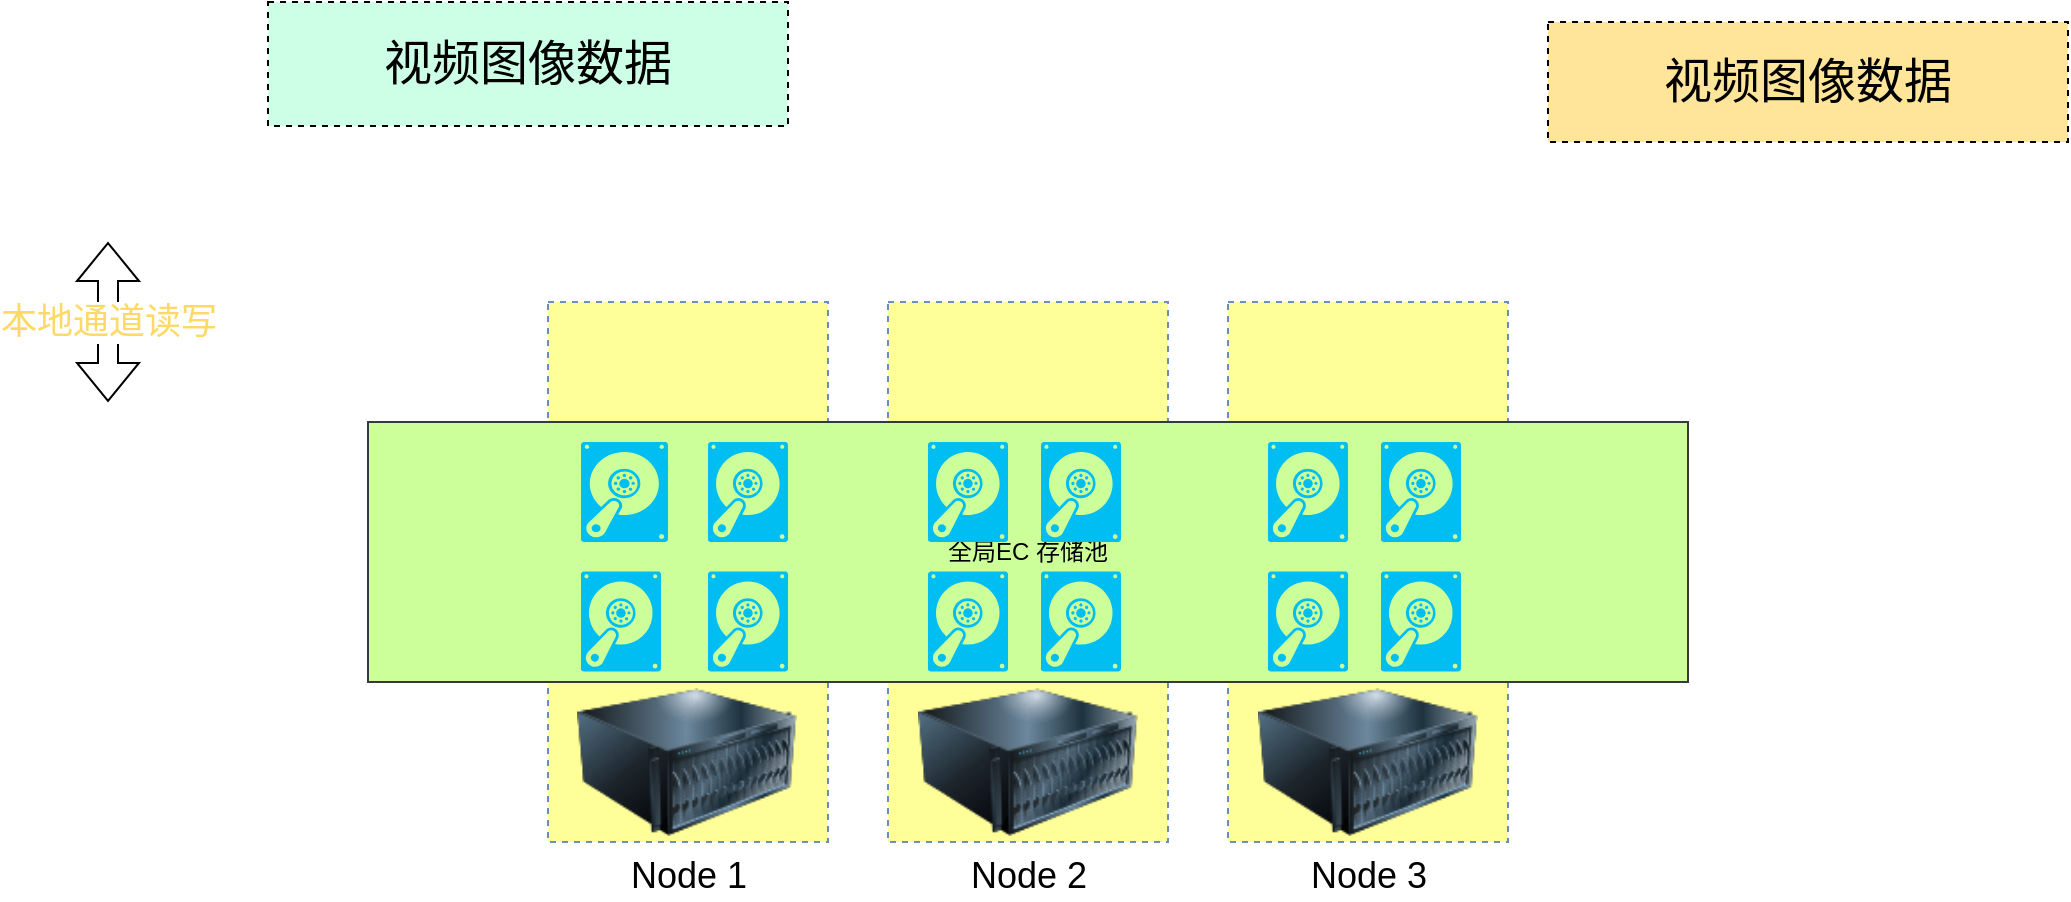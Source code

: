 <mxfile version="16.6.1" type="github">
  <diagram name="Page-1" id="12e1b939-464a-85fe-373e-61e167be1490">
    <mxGraphModel dx="1483" dy="-410" grid="1" gridSize="10" guides="1" tooltips="1" connect="1" arrows="1" fold="1" page="1" pageScale="1.5" pageWidth="1169" pageHeight="826" background="none" math="0" shadow="0">
      <root>
        <mxCell id="0" />
        <mxCell id="1" parent="0" />
        <mxCell id="G_LGBWY3P7igez-pF-BB-33" value="" style="rounded=0;whiteSpace=wrap;html=1;dashed=1;fillColor=#FFFF99;strokeColor=#6c8ebf;" parent="1" vertex="1">
          <mxGeometry x="740" y="1790" width="140" height="270" as="geometry" />
        </mxCell>
        <mxCell id="G_LGBWY3P7igez-pF-BB-2" value="" style="rounded=0;whiteSpace=wrap;html=1;dashed=1;fillColor=#FFFF99;strokeColor=#6c8ebf;" parent="1" vertex="1">
          <mxGeometry x="570" y="1790" width="140" height="270" as="geometry" />
        </mxCell>
        <mxCell id="G_LGBWY3P7igez-pF-BB-3" value="" style="rounded=0;whiteSpace=wrap;html=1;dashed=1;fillColor=#FFFF99;strokeColor=#6c8ebf;" parent="1" vertex="1">
          <mxGeometry x="400" y="1790" width="140" height="270" as="geometry" />
        </mxCell>
        <mxCell id="G_LGBWY3P7igez-pF-BB-1" value="全局EC&amp;nbsp;存储池" style="rounded=0;whiteSpace=wrap;html=1;fillColor=#CCFF99;strokeColor=#36393d;" parent="1" vertex="1">
          <mxGeometry x="310" y="1850" width="660" height="130" as="geometry" />
        </mxCell>
        <mxCell id="G_LGBWY3P7igez-pF-BB-5" value="" style="verticalLabelPosition=bottom;html=1;verticalAlign=top;align=center;strokeColor=none;fillColor=#00BEF2;shape=mxgraph.azure.vhd;pointerEvents=1;" parent="1" vertex="1">
          <mxGeometry x="416.5" y="1860" width="43.5" height="50" as="geometry" />
        </mxCell>
        <mxCell id="G_LGBWY3P7igez-pF-BB-6" value="" style="verticalLabelPosition=bottom;html=1;verticalAlign=top;align=center;strokeColor=none;fillColor=#00BEF2;shape=mxgraph.azure.vhd;pointerEvents=1;" parent="1" vertex="1">
          <mxGeometry x="480" y="1860" width="40" height="50" as="geometry" />
        </mxCell>
        <mxCell id="G_LGBWY3P7igez-pF-BB-9" value="" style="verticalLabelPosition=bottom;html=1;verticalAlign=top;align=center;strokeColor=none;fillColor=#00BEF2;shape=mxgraph.azure.vhd;pointerEvents=1;" parent="1" vertex="1">
          <mxGeometry x="416.5" y="1924.75" width="40" height="50" as="geometry" />
        </mxCell>
        <mxCell id="G_LGBWY3P7igez-pF-BB-10" value="" style="verticalLabelPosition=bottom;html=1;verticalAlign=top;align=center;strokeColor=none;fillColor=#00BEF2;shape=mxgraph.azure.vhd;pointerEvents=1;" parent="1" vertex="1">
          <mxGeometry x="480" y="1924.75" width="40" height="50" as="geometry" />
        </mxCell>
        <mxCell id="G_LGBWY3P7igez-pF-BB-12" value="" style="verticalLabelPosition=bottom;html=1;verticalAlign=top;align=center;strokeColor=none;fillColor=#00BEF2;shape=mxgraph.azure.vhd;pointerEvents=1;" parent="1" vertex="1">
          <mxGeometry x="590" y="1860" width="40" height="50" as="geometry" />
        </mxCell>
        <mxCell id="G_LGBWY3P7igez-pF-BB-13" value="" style="verticalLabelPosition=bottom;html=1;verticalAlign=top;align=center;strokeColor=none;fillColor=#00BEF2;shape=mxgraph.azure.vhd;pointerEvents=1;" parent="1" vertex="1">
          <mxGeometry x="646.5" y="1860" width="40" height="50" as="geometry" />
        </mxCell>
        <mxCell id="G_LGBWY3P7igez-pF-BB-16" value="" style="verticalLabelPosition=bottom;html=1;verticalAlign=top;align=center;strokeColor=none;fillColor=#00BEF2;shape=mxgraph.azure.vhd;pointerEvents=1;" parent="1" vertex="1">
          <mxGeometry x="590" y="1924.75" width="40" height="50" as="geometry" />
        </mxCell>
        <mxCell id="G_LGBWY3P7igez-pF-BB-17" value="" style="verticalLabelPosition=bottom;html=1;verticalAlign=top;align=center;strokeColor=none;fillColor=#00BEF2;shape=mxgraph.azure.vhd;pointerEvents=1;" parent="1" vertex="1">
          <mxGeometry x="646.5" y="1924.75" width="40" height="50" as="geometry" />
        </mxCell>
        <mxCell id="G_LGBWY3P7igez-pF-BB-20" value="&lt;font style=&quot;font-size: 18px&quot;&gt;Node 1&lt;/font&gt;" style="image;html=1;image=img/lib/clip_art/computers/Server_128x128.png" parent="1" vertex="1">
          <mxGeometry x="414.5" y="1980" width="110" height="80" as="geometry" />
        </mxCell>
        <mxCell id="G_LGBWY3P7igez-pF-BB-21" value="&lt;font style=&quot;font-size: 18px&quot;&gt;Node 2&lt;/font&gt;" style="image;html=1;image=img/lib/clip_art/computers/Server_128x128.png" parent="1" vertex="1">
          <mxGeometry x="585" y="1980" width="110" height="80" as="geometry" />
        </mxCell>
        <mxCell id="G_LGBWY3P7igez-pF-BB-22" value="&lt;span style=&quot;color: rgb(0 , 0 , 0)&quot;&gt;视频图像数据&lt;/span&gt;" style="rounded=0;whiteSpace=wrap;html=1;dashed=1;fontFamily=Times New Roman;fontSize=24;fontColor=#FFFFFF;fillColor=#CCFFE6;" parent="1" vertex="1">
          <mxGeometry x="260" y="1640" width="260" height="62" as="geometry" />
        </mxCell>
        <mxCell id="G_LGBWY3P7igez-pF-BB-23" value="&lt;span style=&quot;color: rgb(0 , 0 , 0)&quot;&gt;视频图像数据&lt;/span&gt;" style="rounded=0;whiteSpace=wrap;html=1;dashed=1;fontFamily=Times New Roman;fontSize=24;fontColor=#FFFFFF;fillColor=#FFE599;" parent="1" vertex="1">
          <mxGeometry x="900" y="1650" width="260" height="60" as="geometry" />
        </mxCell>
        <mxCell id="G_LGBWY3P7igez-pF-BB-24" value="&lt;font color=&quot;#ffd966&quot; style=&quot;font-size: 18px&quot;&gt;本地通道读写&lt;/font&gt;" style="shape=flexArrow;endArrow=classic;startArrow=classic;html=1;rounded=0;fontFamily=Times New Roman;fontSize=14;" parent="1" edge="1">
          <mxGeometry width="100" height="100" relative="1" as="geometry">
            <mxPoint x="180" y="1760" as="sourcePoint" />
            <mxPoint x="180" y="1840" as="targetPoint" />
          </mxGeometry>
        </mxCell>
        <mxCell id="G_LGBWY3P7igez-pF-BB-34" value="" style="verticalLabelPosition=bottom;html=1;verticalAlign=top;align=center;strokeColor=none;fillColor=#00BEF2;shape=mxgraph.azure.vhd;pointerEvents=1;" parent="1" vertex="1">
          <mxGeometry x="760" y="1860" width="40" height="50" as="geometry" />
        </mxCell>
        <mxCell id="G_LGBWY3P7igez-pF-BB-35" value="" style="verticalLabelPosition=bottom;html=1;verticalAlign=top;align=center;strokeColor=none;fillColor=#00BEF2;shape=mxgraph.azure.vhd;pointerEvents=1;" parent="1" vertex="1">
          <mxGeometry x="816.5" y="1860" width="40" height="50" as="geometry" />
        </mxCell>
        <mxCell id="G_LGBWY3P7igez-pF-BB-36" value="" style="verticalLabelPosition=bottom;html=1;verticalAlign=top;align=center;strokeColor=none;fillColor=#00BEF2;shape=mxgraph.azure.vhd;pointerEvents=1;" parent="1" vertex="1">
          <mxGeometry x="760" y="1924.75" width="40" height="50" as="geometry" />
        </mxCell>
        <mxCell id="G_LGBWY3P7igez-pF-BB-37" value="" style="verticalLabelPosition=bottom;html=1;verticalAlign=top;align=center;strokeColor=none;fillColor=#00BEF2;shape=mxgraph.azure.vhd;pointerEvents=1;" parent="1" vertex="1">
          <mxGeometry x="816.5" y="1924.75" width="40" height="50" as="geometry" />
        </mxCell>
        <mxCell id="G_LGBWY3P7igez-pF-BB-38" value="&lt;font style=&quot;font-size: 18px&quot;&gt;Node 3&lt;/font&gt;" style="image;html=1;image=img/lib/clip_art/computers/Server_128x128.png" parent="1" vertex="1">
          <mxGeometry x="755" y="1980" width="110" height="80" as="geometry" />
        </mxCell>
      </root>
    </mxGraphModel>
  </diagram>
</mxfile>
